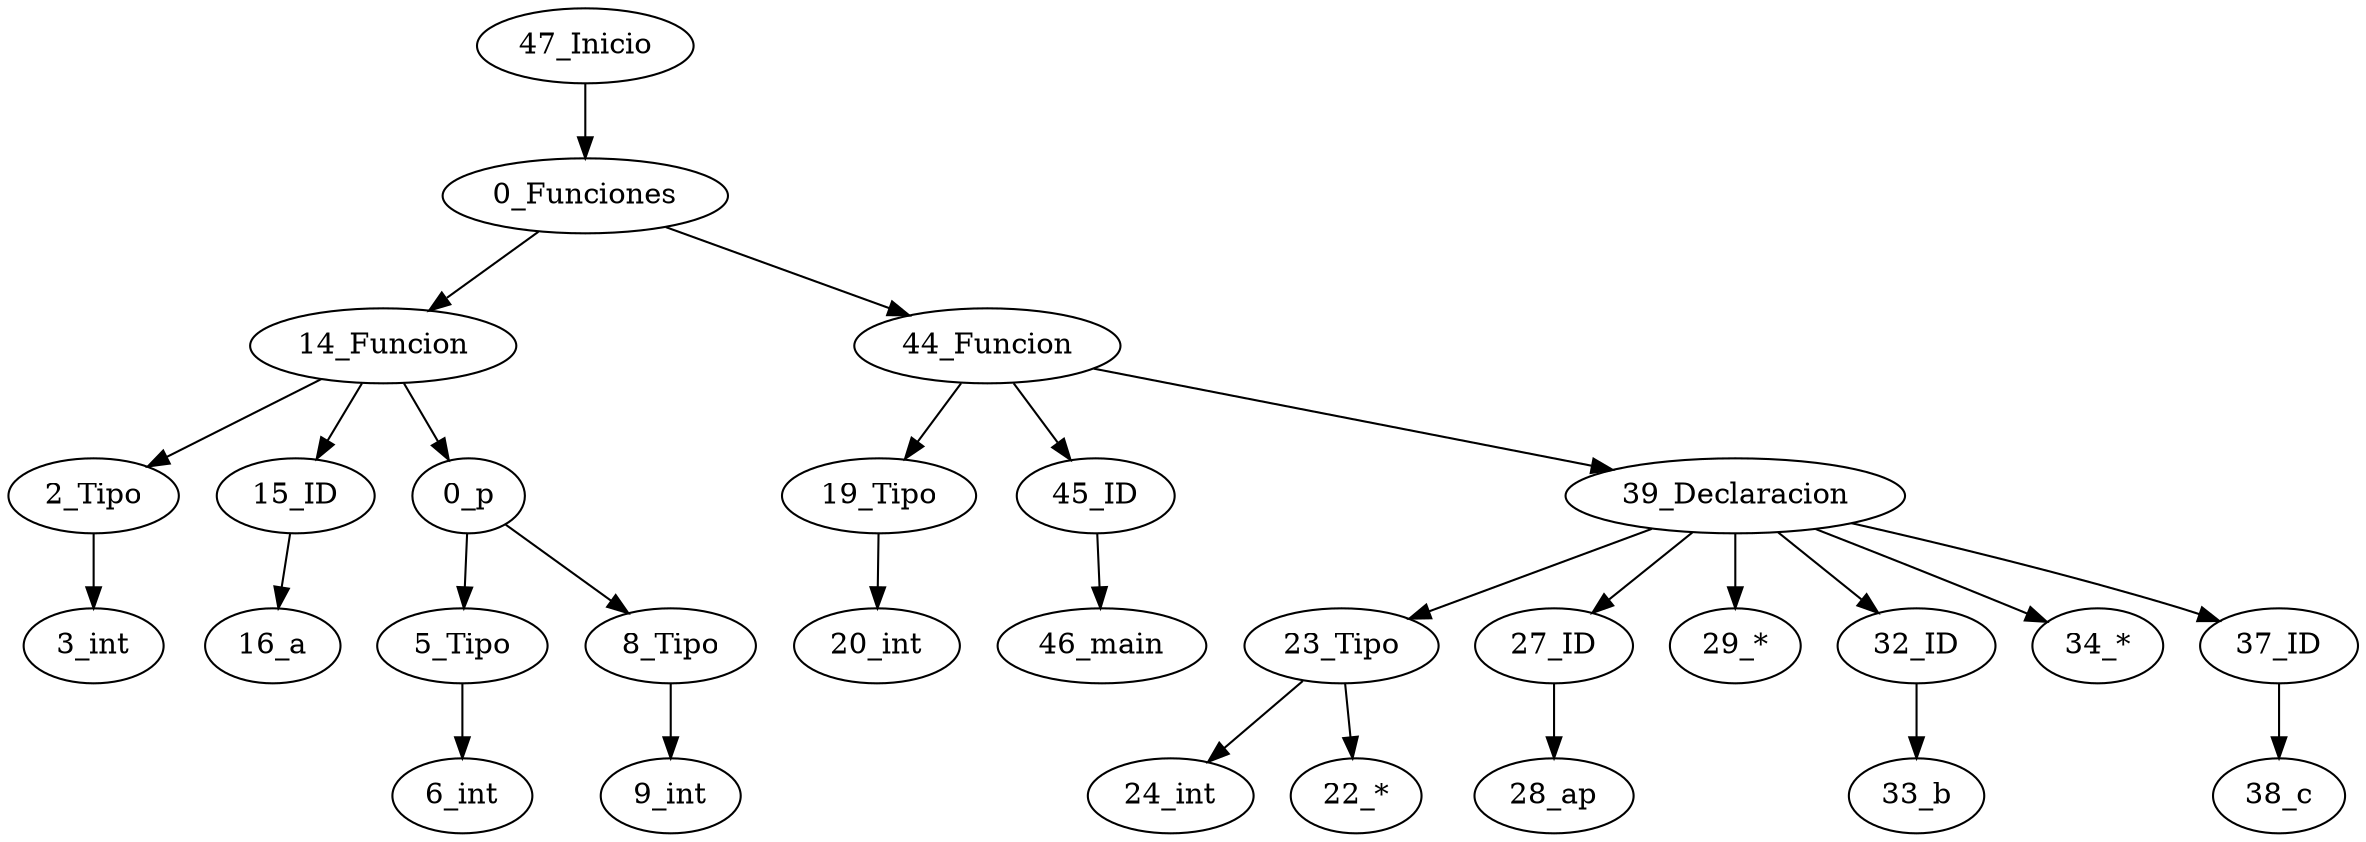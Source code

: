 digraph {
"47_Inicio" -> "0_Funciones";
"0_Funciones" -> "14_Funcion";
"14_Funcion" -> "2_Tipo";
"2_Tipo" -> "3_int";
"14_Funcion" -> "15_ID";
"15_ID" -> "16_a";
"14_Funcion" -> "0_p";
"0_p" -> "5_Tipo";
"5_Tipo" -> "6_int";
"0_p" -> "8_Tipo";
"8_Tipo" -> "9_int";
"0_Funciones" -> "44_Funcion";
"44_Funcion" -> "19_Tipo";
"19_Tipo" -> "20_int";
"44_Funcion" -> "45_ID";
"45_ID" -> "46_main";
"44_Funcion" -> "39_Declaracion";
"39_Declaracion" -> "23_Tipo";
"23_Tipo" -> "24_int";
"23_Tipo" -> "22_*";
"39_Declaracion" -> "27_ID";
"27_ID" -> "28_ap";
"39_Declaracion" -> "29_*";
"39_Declaracion" -> "32_ID";
"32_ID" -> "33_b";
"39_Declaracion" -> "34_*";
"39_Declaracion" -> "37_ID";
"37_ID" -> "38_c";
}